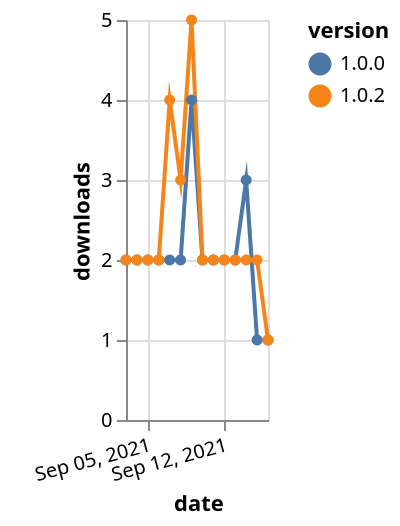 {"$schema": "https://vega.github.io/schema/vega-lite/v5.json", "description": "A simple bar chart with embedded data.", "data": {"values": [{"date": "2021-09-03", "total": 751, "delta": 2, "version": "1.0.0"}, {"date": "2021-09-04", "total": 753, "delta": 2, "version": "1.0.0"}, {"date": "2021-09-05", "total": 755, "delta": 2, "version": "1.0.0"}, {"date": "2021-09-06", "total": 757, "delta": 2, "version": "1.0.0"}, {"date": "2021-09-07", "total": 759, "delta": 2, "version": "1.0.0"}, {"date": "2021-09-08", "total": 761, "delta": 2, "version": "1.0.0"}, {"date": "2021-09-09", "total": 765, "delta": 4, "version": "1.0.0"}, {"date": "2021-09-10", "total": 767, "delta": 2, "version": "1.0.0"}, {"date": "2021-09-11", "total": 769, "delta": 2, "version": "1.0.0"}, {"date": "2021-09-12", "total": 771, "delta": 2, "version": "1.0.0"}, {"date": "2021-09-13", "total": 773, "delta": 2, "version": "1.0.0"}, {"date": "2021-09-14", "total": 776, "delta": 3, "version": "1.0.0"}, {"date": "2021-09-15", "total": 777, "delta": 1, "version": "1.0.0"}, {"date": "2021-09-16", "total": 778, "delta": 1, "version": "1.0.0"}, {"date": "2021-09-03", "total": 668, "delta": 2, "version": "1.0.2"}, {"date": "2021-09-04", "total": 670, "delta": 2, "version": "1.0.2"}, {"date": "2021-09-05", "total": 672, "delta": 2, "version": "1.0.2"}, {"date": "2021-09-06", "total": 674, "delta": 2, "version": "1.0.2"}, {"date": "2021-09-07", "total": 678, "delta": 4, "version": "1.0.2"}, {"date": "2021-09-08", "total": 681, "delta": 3, "version": "1.0.2"}, {"date": "2021-09-09", "total": 686, "delta": 5, "version": "1.0.2"}, {"date": "2021-09-10", "total": 688, "delta": 2, "version": "1.0.2"}, {"date": "2021-09-11", "total": 690, "delta": 2, "version": "1.0.2"}, {"date": "2021-09-12", "total": 692, "delta": 2, "version": "1.0.2"}, {"date": "2021-09-13", "total": 694, "delta": 2, "version": "1.0.2"}, {"date": "2021-09-14", "total": 696, "delta": 2, "version": "1.0.2"}, {"date": "2021-09-15", "total": 698, "delta": 2, "version": "1.0.2"}, {"date": "2021-09-16", "total": 699, "delta": 1, "version": "1.0.2"}]}, "width": "container", "mark": {"type": "line", "point": {"filled": true}}, "encoding": {"x": {"field": "date", "type": "temporal", "timeUnit": "yearmonthdate", "title": "date", "axis": {"labelAngle": -15}}, "y": {"field": "delta", "type": "quantitative", "title": "downloads"}, "color": {"field": "version", "type": "nominal"}, "tooltip": {"field": "delta"}}}